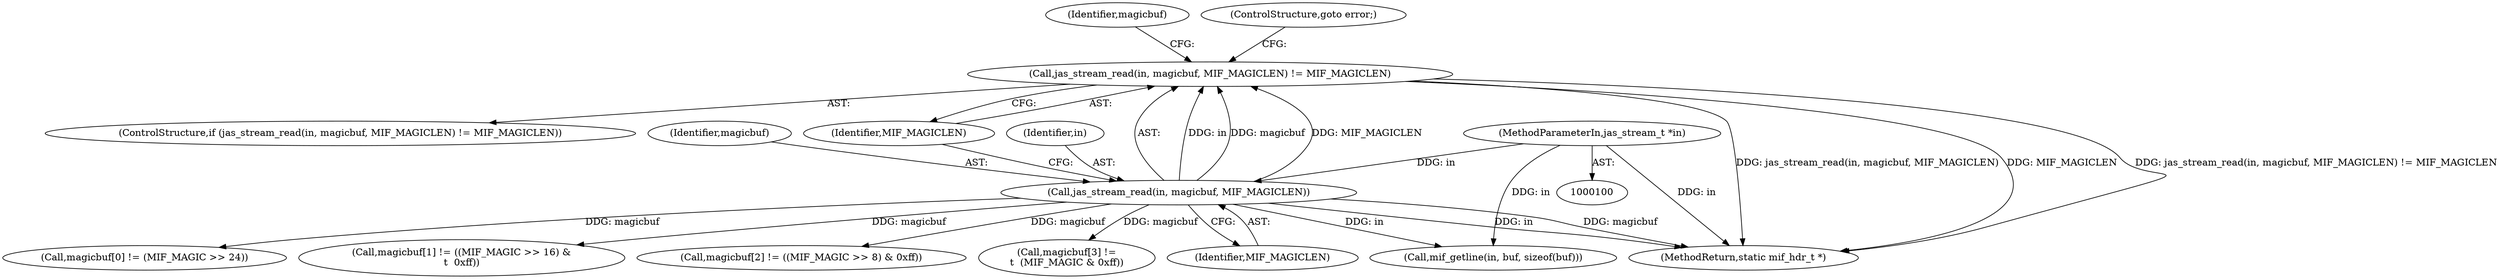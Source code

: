 digraph "0_jasper_d42b2388f7f8e0332c846675133acea151fc557a_42@API" {
"1000116" [label="(Call,jas_stream_read(in, magicbuf, MIF_MAGICLEN) != MIF_MAGICLEN)"];
"1000117" [label="(Call,jas_stream_read(in, magicbuf, MIF_MAGICLEN))"];
"1000101" [label="(MethodParameterIn,jas_stream_t *in)"];
"1000144" [label="(Call,magicbuf[2] != ((MIF_MAGIC >> 8) & 0xff))"];
"1000153" [label="(Call,magicbuf[3] !=\n\t  (MIF_MAGIC & 0xff))"];
"1000116" [label="(Call,jas_stream_read(in, magicbuf, MIF_MAGICLEN) != MIF_MAGICLEN)"];
"1000117" [label="(Call,jas_stream_read(in, magicbuf, MIF_MAGICLEN))"];
"1000115" [label="(ControlStructure,if (jas_stream_read(in, magicbuf, MIF_MAGICLEN) != MIF_MAGICLEN))"];
"1000119" [label="(Identifier,magicbuf)"];
"1000128" [label="(Identifier,magicbuf)"];
"1000121" [label="(Identifier,MIF_MAGICLEN)"];
"1000120" [label="(Identifier,MIF_MAGICLEN)"];
"1000179" [label="(Call,mif_getline(in, buf, sizeof(buf)))"];
"1000101" [label="(MethodParameterIn,jas_stream_t *in)"];
"1000126" [label="(Call,magicbuf[0] != (MIF_MAGIC >> 24))"];
"1000276" [label="(MethodReturn,static mif_hdr_t *)"];
"1000134" [label="(Call,magicbuf[1] != ((MIF_MAGIC >> 16) &\n\t  0xff))"];
"1000118" [label="(Identifier,in)"];
"1000123" [label="(ControlStructure,goto error;)"];
"1000116" -> "1000115"  [label="AST: "];
"1000116" -> "1000121"  [label="CFG: "];
"1000117" -> "1000116"  [label="AST: "];
"1000121" -> "1000116"  [label="AST: "];
"1000123" -> "1000116"  [label="CFG: "];
"1000128" -> "1000116"  [label="CFG: "];
"1000116" -> "1000276"  [label="DDG: jas_stream_read(in, magicbuf, MIF_MAGICLEN)"];
"1000116" -> "1000276"  [label="DDG: MIF_MAGICLEN"];
"1000116" -> "1000276"  [label="DDG: jas_stream_read(in, magicbuf, MIF_MAGICLEN) != MIF_MAGICLEN"];
"1000117" -> "1000116"  [label="DDG: in"];
"1000117" -> "1000116"  [label="DDG: magicbuf"];
"1000117" -> "1000116"  [label="DDG: MIF_MAGICLEN"];
"1000117" -> "1000120"  [label="CFG: "];
"1000118" -> "1000117"  [label="AST: "];
"1000119" -> "1000117"  [label="AST: "];
"1000120" -> "1000117"  [label="AST: "];
"1000121" -> "1000117"  [label="CFG: "];
"1000117" -> "1000276"  [label="DDG: in"];
"1000117" -> "1000276"  [label="DDG: magicbuf"];
"1000101" -> "1000117"  [label="DDG: in"];
"1000117" -> "1000126"  [label="DDG: magicbuf"];
"1000117" -> "1000134"  [label="DDG: magicbuf"];
"1000117" -> "1000144"  [label="DDG: magicbuf"];
"1000117" -> "1000153"  [label="DDG: magicbuf"];
"1000117" -> "1000179"  [label="DDG: in"];
"1000101" -> "1000100"  [label="AST: "];
"1000101" -> "1000276"  [label="DDG: in"];
"1000101" -> "1000179"  [label="DDG: in"];
}
